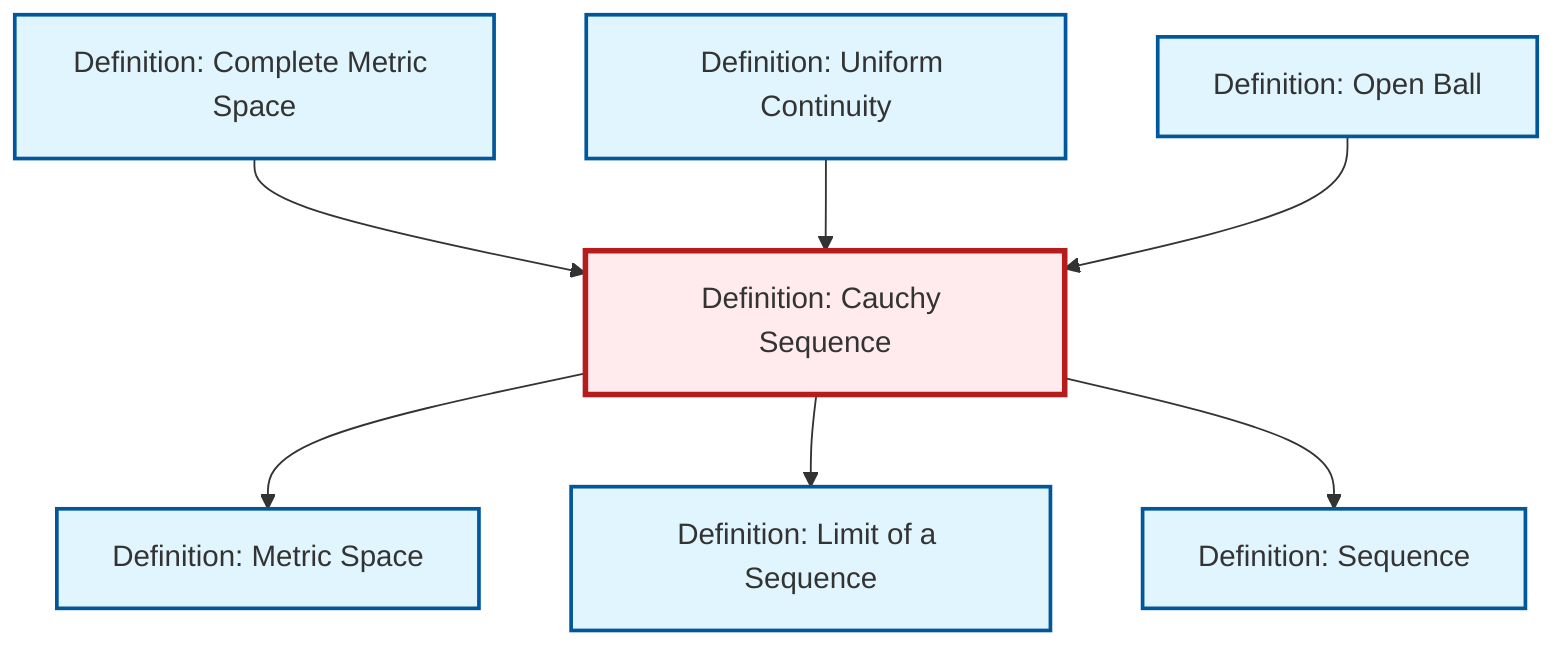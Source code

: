 graph TD
    classDef definition fill:#e1f5fe,stroke:#01579b,stroke-width:2px
    classDef theorem fill:#f3e5f5,stroke:#4a148c,stroke-width:2px
    classDef axiom fill:#fff3e0,stroke:#e65100,stroke-width:2px
    classDef example fill:#e8f5e9,stroke:#1b5e20,stroke-width:2px
    classDef current fill:#ffebee,stroke:#b71c1c,stroke-width:3px
    def-sequence["Definition: Sequence"]:::definition
    def-metric-space["Definition: Metric Space"]:::definition
    def-uniform-continuity["Definition: Uniform Continuity"]:::definition
    def-limit["Definition: Limit of a Sequence"]:::definition
    def-cauchy-sequence["Definition: Cauchy Sequence"]:::definition
    def-complete-metric-space["Definition: Complete Metric Space"]:::definition
    def-open-ball["Definition: Open Ball"]:::definition
    def-cauchy-sequence --> def-metric-space
    def-complete-metric-space --> def-cauchy-sequence
    def-cauchy-sequence --> def-limit
    def-cauchy-sequence --> def-sequence
    def-uniform-continuity --> def-cauchy-sequence
    def-open-ball --> def-cauchy-sequence
    class def-cauchy-sequence current
